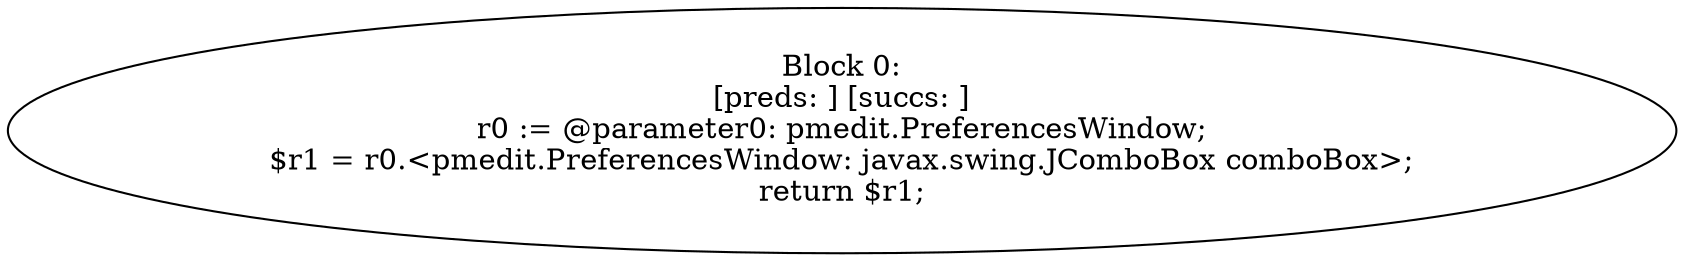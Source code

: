 digraph "unitGraph" {
    "Block 0:
[preds: ] [succs: ]
r0 := @parameter0: pmedit.PreferencesWindow;
$r1 = r0.<pmedit.PreferencesWindow: javax.swing.JComboBox comboBox>;
return $r1;
"
}
